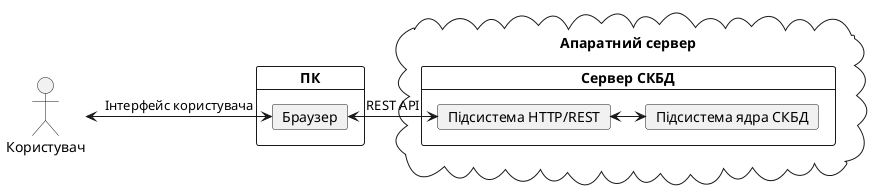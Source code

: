 @startuml

actor Користувач as user

card ПК {
    card Браузер as browser
}

user <-> browser : Інтерфейс користувача

cloud "Апаратний сервер" {
    card "Сервер СКБД" as server {
        card "Підсистема HTTP/REST" as rest
        card "Підсистема ядра СКБД" as core
    }
}

browser <-> rest : REST API
rest <-> core

@enduml
